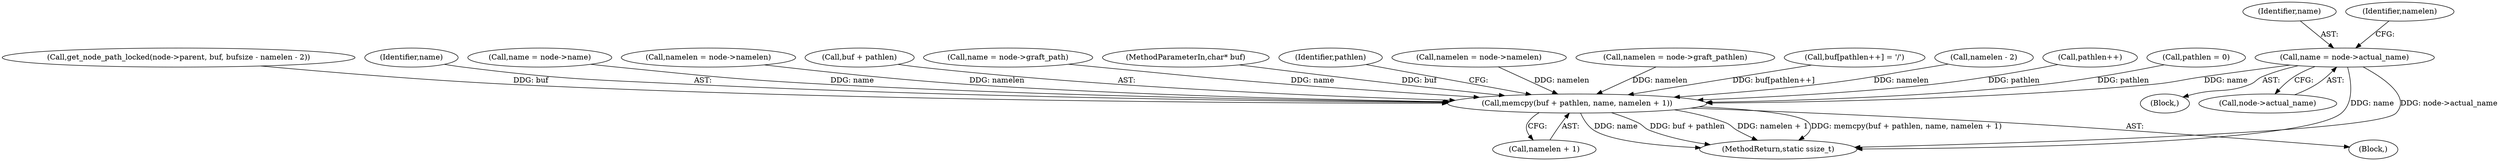 digraph "0_Android_864e2e22fcd0cba3f5e67680ccabd0302dfda45d@pointer" {
"1000129" [label="(Call,name = node->actual_name)"];
"1000202" [label="(Call,memcpy(buf + pathlen, name, namelen + 1))"];
"1000129" [label="(Call,name = node->actual_name)"];
"1000128" [label="(Block,)"];
"1000203" [label="(Call,buf + pathlen)"];
"1000113" [label="(Call,name = node->graft_path)"];
"1000103" [label="(MethodParameterIn,char* buf)"];
"1000130" [label="(Identifier,name)"];
"1000202" [label="(Call,memcpy(buf + pathlen, name, namelen + 1))"];
"1000212" [label="(Identifier,pathlen)"];
"1000146" [label="(Call,namelen = node->namelen)"];
"1000135" [label="(Identifier,namelen)"];
"1000118" [label="(Call,namelen = node->graft_pathlen)"];
"1000196" [label="(Call,buf[pathlen++] = '/')"];
"1000185" [label="(Call,namelen - 2)"];
"1000199" [label="(Call,pathlen++)"];
"1000162" [label="(Call,pathlen = 0)"];
"1000131" [label="(Call,node->actual_name)"];
"1000178" [label="(Call,get_node_path_locked(node->parent, buf, bufsize - namelen - 2))"];
"1000207" [label="(Call,namelen + 1)"];
"1000214" [label="(MethodReturn,static ssize_t)"];
"1000206" [label="(Identifier,name)"];
"1000141" [label="(Call,name = node->name)"];
"1000134" [label="(Call,namelen = node->namelen)"];
"1000105" [label="(Block,)"];
"1000129" -> "1000128"  [label="AST: "];
"1000129" -> "1000131"  [label="CFG: "];
"1000130" -> "1000129"  [label="AST: "];
"1000131" -> "1000129"  [label="AST: "];
"1000135" -> "1000129"  [label="CFG: "];
"1000129" -> "1000214"  [label="DDG: name"];
"1000129" -> "1000214"  [label="DDG: node->actual_name"];
"1000129" -> "1000202"  [label="DDG: name"];
"1000202" -> "1000105"  [label="AST: "];
"1000202" -> "1000207"  [label="CFG: "];
"1000203" -> "1000202"  [label="AST: "];
"1000206" -> "1000202"  [label="AST: "];
"1000207" -> "1000202"  [label="AST: "];
"1000212" -> "1000202"  [label="CFG: "];
"1000202" -> "1000214"  [label="DDG: name"];
"1000202" -> "1000214"  [label="DDG: buf + pathlen"];
"1000202" -> "1000214"  [label="DDG: namelen + 1"];
"1000202" -> "1000214"  [label="DDG: memcpy(buf + pathlen, name, namelen + 1)"];
"1000178" -> "1000202"  [label="DDG: buf"];
"1000196" -> "1000202"  [label="DDG: buf[pathlen++]"];
"1000103" -> "1000202"  [label="DDG: buf"];
"1000199" -> "1000202"  [label="DDG: pathlen"];
"1000162" -> "1000202"  [label="DDG: pathlen"];
"1000141" -> "1000202"  [label="DDG: name"];
"1000113" -> "1000202"  [label="DDG: name"];
"1000185" -> "1000202"  [label="DDG: namelen"];
"1000134" -> "1000202"  [label="DDG: namelen"];
"1000118" -> "1000202"  [label="DDG: namelen"];
"1000146" -> "1000202"  [label="DDG: namelen"];
}
